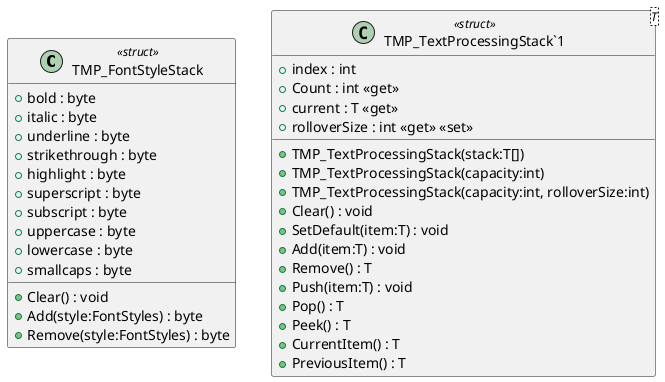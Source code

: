 @startuml
class TMP_FontStyleStack <<struct>> {
    + bold : byte
    + italic : byte
    + underline : byte
    + strikethrough : byte
    + highlight : byte
    + superscript : byte
    + subscript : byte
    + uppercase : byte
    + lowercase : byte
    + smallcaps : byte
    + Clear() : void
    + Add(style:FontStyles) : byte
    + Remove(style:FontStyles) : byte
}
class "TMP_TextProcessingStack`1"<T> <<struct>> {
    + index : int
    + TMP_TextProcessingStack(stack:T[])
    + TMP_TextProcessingStack(capacity:int)
    + TMP_TextProcessingStack(capacity:int, rolloverSize:int)
    + Count : int <<get>>
    + current : T <<get>>
    + rolloverSize : int <<get>> <<set>>
    + Clear() : void
    + SetDefault(item:T) : void
    + Add(item:T) : void
    + Remove() : T
    + Push(item:T) : void
    + Pop() : T
    + Peek() : T
    + CurrentItem() : T
    + PreviousItem() : T
}
@enduml
